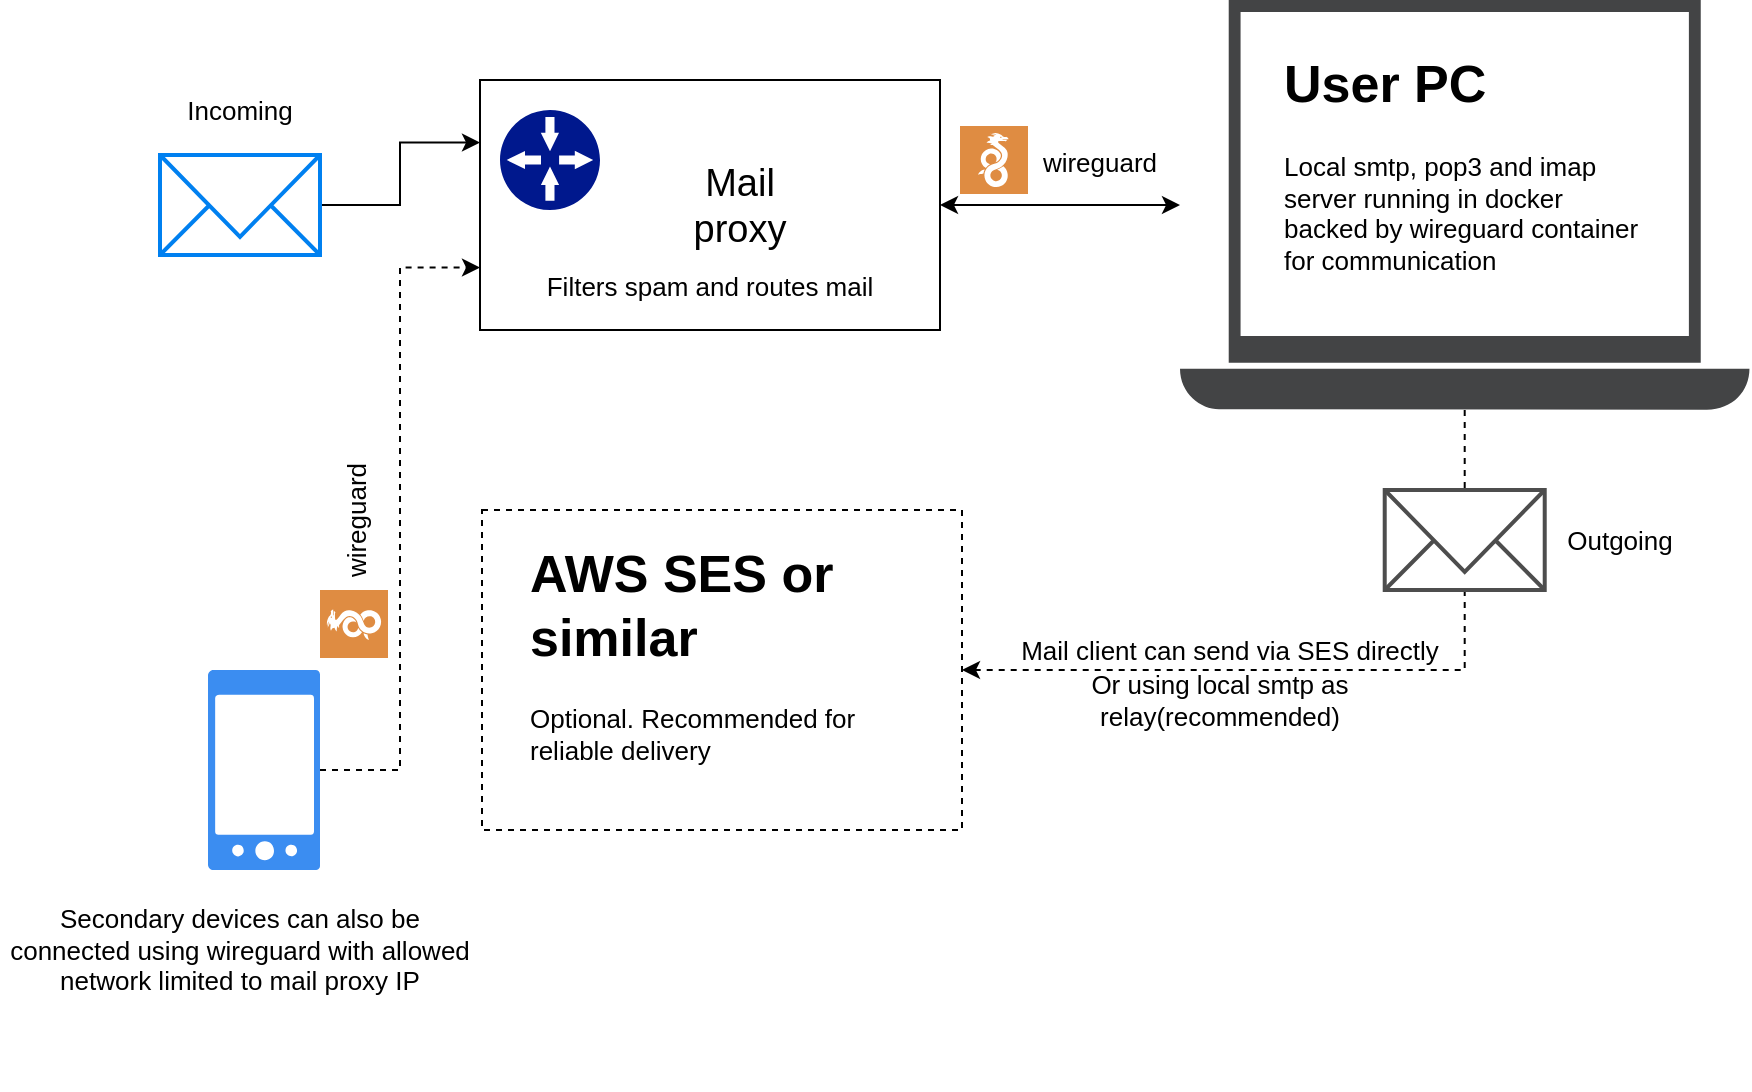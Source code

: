 <mxfile version="15.5.4" type="device"><diagram id="3_gmCQtL9drZNGCWRdAs" name="Page-1"><mxGraphModel dx="2272" dy="764" grid="1" gridSize="10" guides="1" tooltips="1" connect="1" arrows="1" fold="1" page="1" pageScale="1" pageWidth="850" pageHeight="1100" math="0" shadow="0"><root><mxCell id="0"/><mxCell id="1" parent="0"/><mxCell id="-_mHV9qRMge6ALxaCJNt-5" style="edgeStyle=orthogonalEdgeStyle;rounded=0;orthogonalLoop=1;jettySize=auto;html=1;entryX=0;entryY=0.25;entryDx=0;entryDy=0;" edge="1" parent="1" source="-_mHV9qRMge6ALxaCJNt-1" target="-_mHV9qRMge6ALxaCJNt-4"><mxGeometry relative="1" as="geometry"/></mxCell><mxCell id="-_mHV9qRMge6ALxaCJNt-1" value="" style="html=1;verticalLabelPosition=bottom;align=center;labelBackgroundColor=#ffffff;verticalAlign=top;strokeWidth=2;strokeColor=#0080F0;shadow=0;dashed=0;shape=mxgraph.ios7.icons.mail;" vertex="1" parent="1"><mxGeometry x="40" y="102.5" width="80" height="50" as="geometry"/></mxCell><mxCell id="-_mHV9qRMge6ALxaCJNt-8" style="edgeStyle=orthogonalEdgeStyle;rounded=0;orthogonalLoop=1;jettySize=auto;html=1;exitX=1;exitY=0.5;exitDx=0;exitDy=0;fontSize=19;startArrow=classic;startFill=1;" edge="1" parent="1" source="-_mHV9qRMge6ALxaCJNt-4" target="-_mHV9qRMge6ALxaCJNt-7"><mxGeometry relative="1" as="geometry"/></mxCell><mxCell id="-_mHV9qRMge6ALxaCJNt-4" value="" style="rounded=0;whiteSpace=wrap;html=1;" vertex="1" parent="1"><mxGeometry x="200" y="65" width="230" height="125" as="geometry"/></mxCell><mxCell id="-_mHV9qRMge6ALxaCJNt-3" value="" style="sketch=0;aspect=fixed;pointerEvents=1;shadow=0;dashed=0;html=1;strokeColor=none;labelPosition=center;verticalLabelPosition=bottom;verticalAlign=top;align=center;fillColor=#00188D;shape=mxgraph.mscae.enterprise.gateway" vertex="1" parent="1"><mxGeometry x="210" y="80" width="50" height="50" as="geometry"/></mxCell><mxCell id="-_mHV9qRMge6ALxaCJNt-6" value="&lt;font style=&quot;font-size: 19px&quot;&gt;Mail proxy&lt;/font&gt;" style="text;html=1;strokeColor=none;fillColor=none;align=center;verticalAlign=middle;whiteSpace=wrap;rounded=0;" vertex="1" parent="1"><mxGeometry x="300" y="112.5" width="60" height="30" as="geometry"/></mxCell><mxCell id="-_mHV9qRMge6ALxaCJNt-15" style="edgeStyle=orthogonalEdgeStyle;rounded=0;orthogonalLoop=1;jettySize=auto;html=1;fontSize=13;startArrow=none;startFill=0;entryX=1;entryY=0.5;entryDx=0;entryDy=0;dashed=1;" edge="1" parent="1" source="-_mHV9qRMge6ALxaCJNt-7" target="-_mHV9qRMge6ALxaCJNt-12"><mxGeometry relative="1" as="geometry"><mxPoint x="550" y="370" as="targetPoint"/><Array as="points"><mxPoint x="692" y="360"/></Array></mxGeometry></mxCell><mxCell id="-_mHV9qRMge6ALxaCJNt-7" value="" style="sketch=0;pointerEvents=1;shadow=0;dashed=0;html=1;strokeColor=none;fillColor=#434445;aspect=fixed;labelPosition=center;verticalLabelPosition=bottom;verticalAlign=top;align=center;outlineConnect=0;shape=mxgraph.vvd.laptop;fontSize=19;" vertex="1" parent="1"><mxGeometry x="550" y="25" width="284.73" height="205" as="geometry"/></mxCell><mxCell id="-_mHV9qRMge6ALxaCJNt-9" value="" style="sketch=0;pointerEvents=1;shadow=0;dashed=0;html=1;strokeColor=none;fillColor=#DF8C42;labelPosition=center;verticalLabelPosition=bottom;verticalAlign=top;align=center;outlineConnect=0;shape=mxgraph.veeam2.wireguard;fontSize=19;" vertex="1" parent="1"><mxGeometry x="440" y="88" width="34" height="34" as="geometry"/></mxCell><mxCell id="-_mHV9qRMge6ALxaCJNt-10" value="&lt;font style=&quot;font-size: 13px&quot;&gt;wireguard&lt;/font&gt;" style="text;html=1;strokeColor=none;fillColor=none;align=center;verticalAlign=middle;whiteSpace=wrap;rounded=0;fontSize=19;" vertex="1" parent="1"><mxGeometry x="480" y="90" width="60" height="30" as="geometry"/></mxCell><mxCell id="-_mHV9qRMge6ALxaCJNt-11" value="&lt;h1&gt;User PC&lt;br&gt;&lt;/h1&gt;&lt;p&gt;Local smtp, pop3 and imap server running in docker backed by wireguard container for communication&lt;br&gt;&lt;/p&gt;" style="text;html=1;strokeColor=none;fillColor=none;spacing=5;spacingTop=-20;whiteSpace=wrap;overflow=hidden;rounded=0;fontSize=13;" vertex="1" parent="1"><mxGeometry x="597" y="45" width="190" height="120" as="geometry"/></mxCell><mxCell id="-_mHV9qRMge6ALxaCJNt-12" value="" style="rounded=0;whiteSpace=wrap;html=1;fontSize=13;dashed=1;" vertex="1" parent="1"><mxGeometry x="201" y="280" width="240" height="160" as="geometry"/></mxCell><mxCell id="-_mHV9qRMge6ALxaCJNt-13" value="&lt;h1&gt;AWS SES or similar&lt;br&gt;&lt;/h1&gt;&lt;p&gt;Optional. Recommended for reliable delivery&lt;br&gt;&lt;/p&gt;" style="text;html=1;strokeColor=none;fillColor=none;spacing=5;spacingTop=-20;whiteSpace=wrap;overflow=hidden;rounded=0;dashed=1;fontSize=13;" vertex="1" parent="1"><mxGeometry x="220" y="290" width="190" height="120" as="geometry"/></mxCell><mxCell id="-_mHV9qRMge6ALxaCJNt-16" value="Mail client can send via SES directly" style="text;html=1;strokeColor=none;fillColor=none;align=center;verticalAlign=middle;whiteSpace=wrap;rounded=0;dashed=1;fontSize=13;" vertex="1" parent="1"><mxGeometry x="460" y="335" width="230" height="30" as="geometry"/></mxCell><mxCell id="-_mHV9qRMge6ALxaCJNt-17" value="Or using local smtp as relay(recommended)" style="text;html=1;strokeColor=none;fillColor=none;align=center;verticalAlign=middle;whiteSpace=wrap;rounded=0;dashed=1;fontSize=13;" vertex="1" parent="1"><mxGeometry x="450" y="360" width="240" height="30" as="geometry"/></mxCell><mxCell id="-_mHV9qRMge6ALxaCJNt-18" value="" style="html=1;verticalLabelPosition=bottom;align=center;labelBackgroundColor=#ffffff;verticalAlign=top;strokeWidth=2;strokeColor=#4D4D4D;shadow=0;dashed=0;shape=mxgraph.ios7.icons.mail;" vertex="1" parent="1"><mxGeometry x="652.36" y="270" width="80" height="50" as="geometry"/></mxCell><mxCell id="-_mHV9qRMge6ALxaCJNt-19" value="Incoming" style="text;html=1;strokeColor=none;fillColor=none;align=center;verticalAlign=middle;whiteSpace=wrap;rounded=0;dashed=1;fontSize=13;" vertex="1" parent="1"><mxGeometry x="50" y="65" width="60" height="30" as="geometry"/></mxCell><mxCell id="-_mHV9qRMge6ALxaCJNt-20" value="Filters spam and routes mail" style="text;html=1;strokeColor=none;fillColor=none;align=center;verticalAlign=middle;whiteSpace=wrap;rounded=0;dashed=1;fontSize=13;" vertex="1" parent="1"><mxGeometry x="210" y="152.5" width="210" height="30" as="geometry"/></mxCell><mxCell id="-_mHV9qRMge6ALxaCJNt-21" value="Outgoing" style="text;html=1;strokeColor=none;fillColor=none;align=center;verticalAlign=middle;whiteSpace=wrap;rounded=0;dashed=1;fontSize=13;" vertex="1" parent="1"><mxGeometry x="740" y="280" width="60" height="30" as="geometry"/></mxCell><mxCell id="-_mHV9qRMge6ALxaCJNt-23" style="edgeStyle=orthogonalEdgeStyle;rounded=0;orthogonalLoop=1;jettySize=auto;html=1;entryX=0;entryY=0.75;entryDx=0;entryDy=0;dashed=1;fontSize=13;startArrow=none;startFill=0;" edge="1" parent="1" source="-_mHV9qRMge6ALxaCJNt-22" target="-_mHV9qRMge6ALxaCJNt-4"><mxGeometry relative="1" as="geometry"/></mxCell><mxCell id="-_mHV9qRMge6ALxaCJNt-22" value="" style="sketch=0;html=1;aspect=fixed;strokeColor=none;shadow=0;align=center;verticalAlign=top;fillColor=#3B8DF1;shape=mxgraph.gcp2.phone_android;dashed=1;fontSize=13;" vertex="1" parent="1"><mxGeometry x="64" y="360" width="56" height="100" as="geometry"/></mxCell><mxCell id="-_mHV9qRMge6ALxaCJNt-24" value="" style="sketch=0;pointerEvents=1;shadow=0;dashed=0;html=1;strokeColor=none;fillColor=#DF8C42;labelPosition=center;verticalLabelPosition=bottom;verticalAlign=top;align=center;outlineConnect=0;shape=mxgraph.veeam2.wireguard;fontSize=19;rotation=-90;" vertex="1" parent="1"><mxGeometry x="120" y="320" width="34" height="34" as="geometry"/></mxCell><mxCell id="-_mHV9qRMge6ALxaCJNt-25" value="&lt;font style=&quot;font-size: 13px&quot;&gt;wireguard&lt;/font&gt; " style="text;html=1;strokeColor=none;fillColor=none;align=center;verticalAlign=middle;whiteSpace=wrap;rounded=0;fontSize=19;rotation=-90;" vertex="1" parent="1"><mxGeometry x="107" y="270" width="60" height="30" as="geometry"/></mxCell><mxCell id="-_mHV9qRMge6ALxaCJNt-26" value="Secondary devices can also be connected using wireguard with allowed network limited to mail proxy IP" style="text;html=1;strokeColor=none;fillColor=none;align=center;verticalAlign=middle;whiteSpace=wrap;rounded=0;dashed=1;fontSize=13;" vertex="1" parent="1"><mxGeometry x="-40" y="430" width="240" height="140" as="geometry"/></mxCell></root></mxGraphModel></diagram></mxfile>